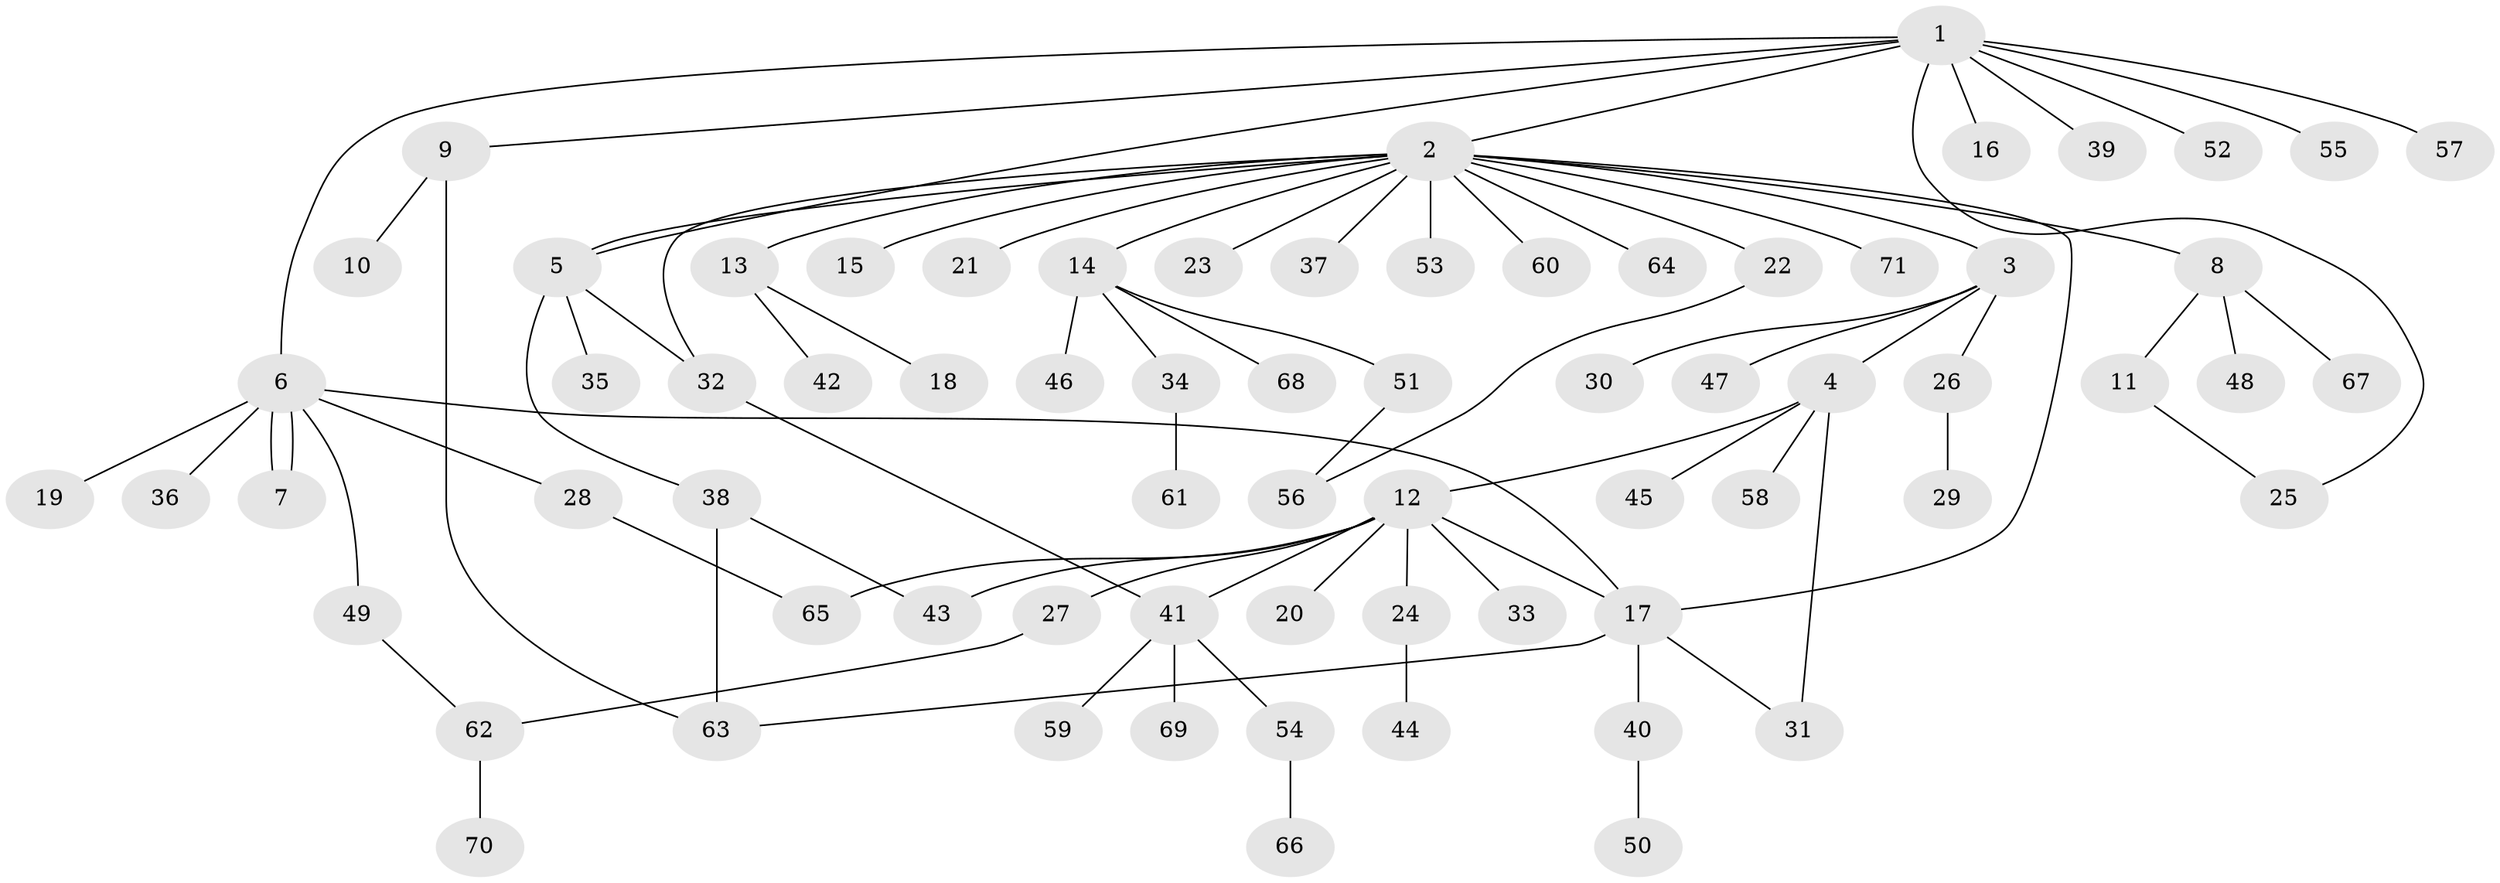 // Generated by graph-tools (version 1.1) at 2025/46/03/09/25 04:46:47]
// undirected, 71 vertices, 84 edges
graph export_dot {
graph [start="1"]
  node [color=gray90,style=filled];
  1;
  2;
  3;
  4;
  5;
  6;
  7;
  8;
  9;
  10;
  11;
  12;
  13;
  14;
  15;
  16;
  17;
  18;
  19;
  20;
  21;
  22;
  23;
  24;
  25;
  26;
  27;
  28;
  29;
  30;
  31;
  32;
  33;
  34;
  35;
  36;
  37;
  38;
  39;
  40;
  41;
  42;
  43;
  44;
  45;
  46;
  47;
  48;
  49;
  50;
  51;
  52;
  53;
  54;
  55;
  56;
  57;
  58;
  59;
  60;
  61;
  62;
  63;
  64;
  65;
  66;
  67;
  68;
  69;
  70;
  71;
  1 -- 2;
  1 -- 5;
  1 -- 6;
  1 -- 9;
  1 -- 16;
  1 -- 25;
  1 -- 39;
  1 -- 52;
  1 -- 55;
  1 -- 57;
  2 -- 3;
  2 -- 5;
  2 -- 8;
  2 -- 13;
  2 -- 14;
  2 -- 15;
  2 -- 17;
  2 -- 21;
  2 -- 22;
  2 -- 23;
  2 -- 32;
  2 -- 37;
  2 -- 53;
  2 -- 60;
  2 -- 64;
  2 -- 71;
  3 -- 4;
  3 -- 26;
  3 -- 30;
  3 -- 47;
  4 -- 12;
  4 -- 31;
  4 -- 45;
  4 -- 58;
  5 -- 32;
  5 -- 35;
  5 -- 38;
  6 -- 7;
  6 -- 7;
  6 -- 17;
  6 -- 19;
  6 -- 28;
  6 -- 36;
  6 -- 49;
  8 -- 11;
  8 -- 48;
  8 -- 67;
  9 -- 10;
  9 -- 63;
  11 -- 25;
  12 -- 17;
  12 -- 20;
  12 -- 24;
  12 -- 27;
  12 -- 33;
  12 -- 41;
  12 -- 43;
  12 -- 65;
  13 -- 18;
  13 -- 42;
  14 -- 34;
  14 -- 46;
  14 -- 51;
  14 -- 68;
  17 -- 31;
  17 -- 40;
  17 -- 63;
  22 -- 56;
  24 -- 44;
  26 -- 29;
  27 -- 62;
  28 -- 65;
  32 -- 41;
  34 -- 61;
  38 -- 43;
  38 -- 63;
  40 -- 50;
  41 -- 54;
  41 -- 59;
  41 -- 69;
  49 -- 62;
  51 -- 56;
  54 -- 66;
  62 -- 70;
}
